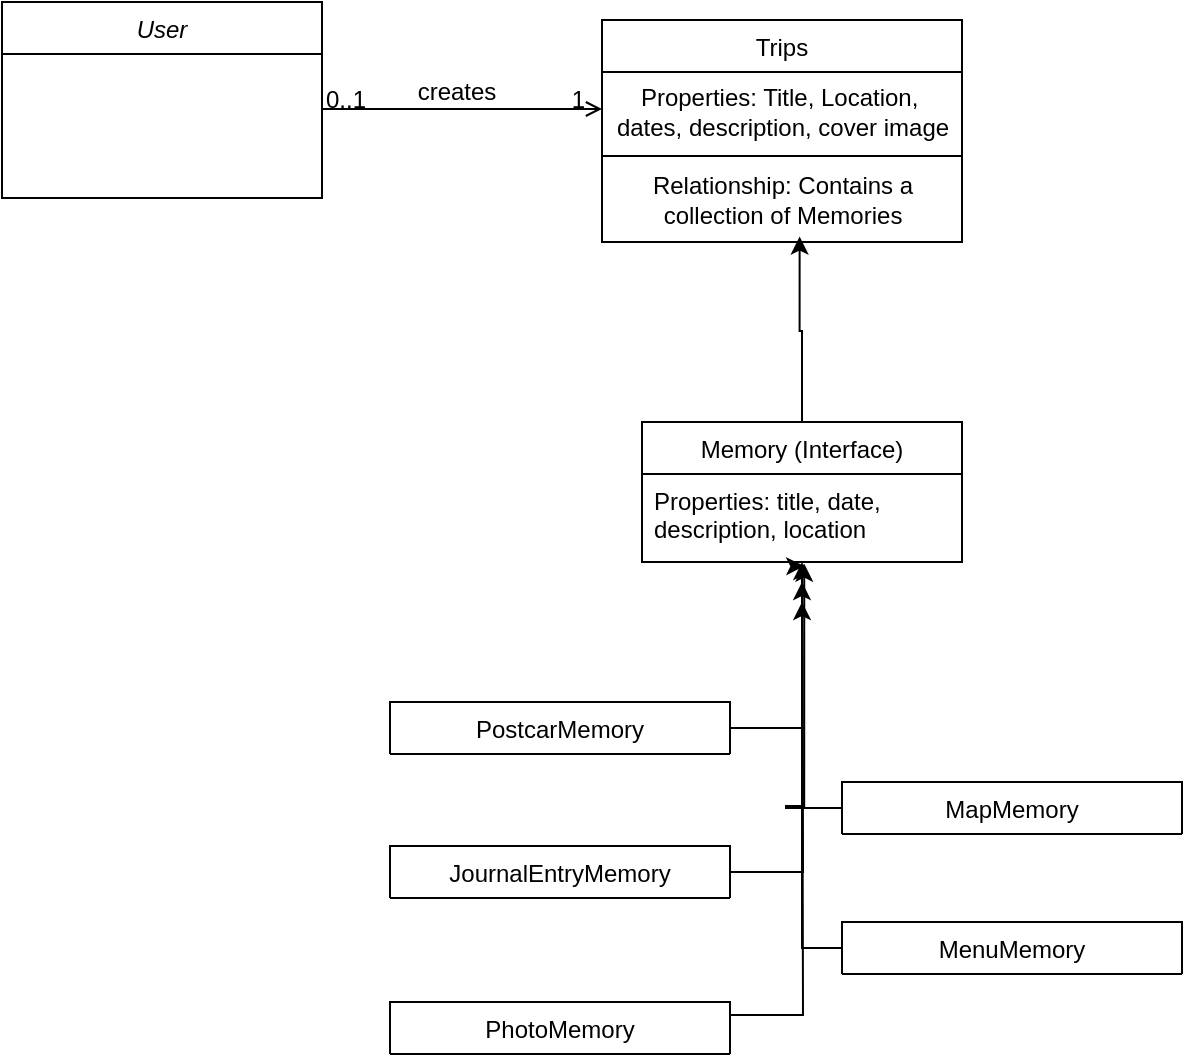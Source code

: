 <mxfile version="28.2.5">
  <diagram id="C5RBs43oDa-KdzZeNtuy" name="Page-1">
    <mxGraphModel dx="1113" dy="718" grid="1" gridSize="10" guides="1" tooltips="1" connect="1" arrows="1" fold="1" page="1" pageScale="1" pageWidth="827" pageHeight="1169" math="0" shadow="0">
      <root>
        <mxCell id="WIyWlLk6GJQsqaUBKTNV-0" />
        <mxCell id="WIyWlLk6GJQsqaUBKTNV-1" parent="WIyWlLk6GJQsqaUBKTNV-0" />
        <mxCell id="zkfFHV4jXpPFQw0GAbJ--0" value="User" style="swimlane;fontStyle=2;align=center;verticalAlign=top;childLayout=stackLayout;horizontal=1;startSize=26;horizontalStack=0;resizeParent=1;resizeLast=0;collapsible=1;marginBottom=0;rounded=0;shadow=0;strokeWidth=1;" parent="WIyWlLk6GJQsqaUBKTNV-1" vertex="1">
          <mxGeometry x="220" y="150" width="160" height="98" as="geometry">
            <mxRectangle x="230" y="140" width="160" height="26" as="alternateBounds" />
          </mxGeometry>
        </mxCell>
        <mxCell id="zkfFHV4jXpPFQw0GAbJ--17" value="Trips" style="swimlane;fontStyle=0;align=center;verticalAlign=top;childLayout=stackLayout;horizontal=1;startSize=26;horizontalStack=0;resizeParent=1;resizeLast=0;collapsible=1;marginBottom=0;rounded=0;shadow=0;strokeWidth=1;" parent="WIyWlLk6GJQsqaUBKTNV-1" vertex="1">
          <mxGeometry x="520" y="159" width="180" height="111" as="geometry">
            <mxRectangle x="550" y="140" width="160" height="26" as="alternateBounds" />
          </mxGeometry>
        </mxCell>
        <mxCell id="rh7LsQIKj_ZT8iEp_uq5-3" value="Properties: Title, Location,&amp;nbsp;&lt;br&gt;dates, description, cover image" style="text;html=1;align=center;verticalAlign=middle;resizable=0;points=[];autosize=1;strokeColor=none;fillColor=none;" vertex="1" parent="zkfFHV4jXpPFQw0GAbJ--17">
          <mxGeometry y="26" width="180" height="40" as="geometry" />
        </mxCell>
        <mxCell id="rh7LsQIKj_ZT8iEp_uq5-2" value="" style="line;html=1;strokeWidth=1;align=left;verticalAlign=middle;spacingTop=-1;spacingLeft=3;spacingRight=3;rotatable=0;labelPosition=right;points=[];portConstraint=eastwest;" vertex="1" parent="zkfFHV4jXpPFQw0GAbJ--17">
          <mxGeometry y="66" width="180" height="4" as="geometry" />
        </mxCell>
        <mxCell id="rh7LsQIKj_ZT8iEp_uq5-5" value="Relationship: Contains a &lt;br&gt;collection of Memories" style="text;html=1;align=center;verticalAlign=middle;resizable=0;points=[];autosize=1;strokeColor=none;fillColor=none;" vertex="1" parent="zkfFHV4jXpPFQw0GAbJ--17">
          <mxGeometry y="70" width="180" height="40" as="geometry" />
        </mxCell>
        <mxCell id="zkfFHV4jXpPFQw0GAbJ--26" value="" style="endArrow=open;shadow=0;strokeWidth=1;rounded=0;curved=0;endFill=1;edgeStyle=elbowEdgeStyle;elbow=vertical;" parent="WIyWlLk6GJQsqaUBKTNV-1" source="zkfFHV4jXpPFQw0GAbJ--0" target="zkfFHV4jXpPFQw0GAbJ--17" edge="1">
          <mxGeometry x="0.5" y="41" relative="1" as="geometry">
            <mxPoint x="380" y="192" as="sourcePoint" />
            <mxPoint x="540" y="192" as="targetPoint" />
            <mxPoint x="-40" y="32" as="offset" />
          </mxGeometry>
        </mxCell>
        <mxCell id="zkfFHV4jXpPFQw0GAbJ--27" value="0..1" style="resizable=0;align=left;verticalAlign=bottom;labelBackgroundColor=none;fontSize=12;" parent="zkfFHV4jXpPFQw0GAbJ--26" connectable="0" vertex="1">
          <mxGeometry x="-1" relative="1" as="geometry">
            <mxPoint y="4" as="offset" />
          </mxGeometry>
        </mxCell>
        <mxCell id="zkfFHV4jXpPFQw0GAbJ--28" value="1" style="resizable=0;align=right;verticalAlign=bottom;labelBackgroundColor=none;fontSize=12;" parent="zkfFHV4jXpPFQw0GAbJ--26" connectable="0" vertex="1">
          <mxGeometry x="1" relative="1" as="geometry">
            <mxPoint x="-7" y="4" as="offset" />
          </mxGeometry>
        </mxCell>
        <mxCell id="zkfFHV4jXpPFQw0GAbJ--29" value="creates" style="text;html=1;resizable=0;points=[];;align=center;verticalAlign=middle;labelBackgroundColor=none;rounded=0;shadow=0;strokeWidth=1;fontSize=12;" parent="zkfFHV4jXpPFQw0GAbJ--26" vertex="1" connectable="0">
          <mxGeometry x="0.5" y="49" relative="1" as="geometry">
            <mxPoint x="-38" y="40" as="offset" />
          </mxGeometry>
        </mxCell>
        <mxCell id="rh7LsQIKj_ZT8iEp_uq5-6" value="Memory (Interface)" style="swimlane;fontStyle=0;align=center;verticalAlign=top;childLayout=stackLayout;horizontal=1;startSize=26;horizontalStack=0;resizeParent=1;resizeLast=0;collapsible=1;marginBottom=0;rounded=0;shadow=0;strokeWidth=1;" vertex="1" parent="WIyWlLk6GJQsqaUBKTNV-1">
          <mxGeometry x="540" y="360" width="160" height="70" as="geometry">
            <mxRectangle x="340" y="380" width="170" height="26" as="alternateBounds" />
          </mxGeometry>
        </mxCell>
        <mxCell id="rh7LsQIKj_ZT8iEp_uq5-7" value="Properties: title, date, &#xa;description, location" style="text;align=left;verticalAlign=top;spacingLeft=4;spacingRight=4;overflow=hidden;rotatable=0;points=[[0,0.5],[1,0.5]];portConstraint=eastwest;" vertex="1" parent="rh7LsQIKj_ZT8iEp_uq5-6">
          <mxGeometry y="26" width="160" height="44" as="geometry" />
        </mxCell>
        <mxCell id="rh7LsQIKj_ZT8iEp_uq5-36" value="" style="edgeStyle=orthogonalEdgeStyle;rounded=0;orthogonalLoop=1;jettySize=auto;html=1;entryX=0.507;entryY=1.045;entryDx=0;entryDy=0;entryPerimeter=0;" edge="1" parent="WIyWlLk6GJQsqaUBKTNV-1" source="rh7LsQIKj_ZT8iEp_uq5-9" target="rh7LsQIKj_ZT8iEp_uq5-7">
          <mxGeometry relative="1" as="geometry">
            <Array as="points">
              <mxPoint x="620" y="513" />
              <mxPoint x="620" y="432" />
            </Array>
          </mxGeometry>
        </mxCell>
        <mxCell id="rh7LsQIKj_ZT8iEp_uq5-9" value="PostcarMemory" style="swimlane;fontStyle=0;align=center;verticalAlign=top;childLayout=stackLayout;horizontal=1;startSize=26;horizontalStack=0;resizeParent=1;resizeLast=0;collapsible=1;marginBottom=0;rounded=0;shadow=0;strokeWidth=1;" vertex="1" collapsed="1" parent="WIyWlLk6GJQsqaUBKTNV-1">
          <mxGeometry x="414" y="500" width="170" height="26" as="geometry">
            <mxRectangle x="410" y="500" width="160" height="60" as="alternateBounds" />
          </mxGeometry>
        </mxCell>
        <mxCell id="rh7LsQIKj_ZT8iEp_uq5-10" value="Salary" style="text;align=left;verticalAlign=top;spacingLeft=4;spacingRight=4;overflow=hidden;rotatable=0;points=[[0,0.5],[1,0.5]];portConstraint=eastwest;" vertex="1" parent="rh7LsQIKj_ZT8iEp_uq5-9">
          <mxGeometry y="26" width="160" height="26" as="geometry" />
        </mxCell>
        <mxCell id="rh7LsQIKj_ZT8iEp_uq5-44" style="edgeStyle=orthogonalEdgeStyle;rounded=0;orthogonalLoop=1;jettySize=auto;html=1;exitX=1;exitY=0.25;exitDx=0;exitDy=0;" edge="1" parent="WIyWlLk6GJQsqaUBKTNV-1" source="rh7LsQIKj_ZT8iEp_uq5-24">
          <mxGeometry relative="1" as="geometry">
            <mxPoint x="620" y="430" as="targetPoint" />
          </mxGeometry>
        </mxCell>
        <mxCell id="rh7LsQIKj_ZT8iEp_uq5-24" value="PhotoMemory" style="swimlane;fontStyle=0;align=center;verticalAlign=top;childLayout=stackLayout;horizontal=1;startSize=26;horizontalStack=0;resizeParent=1;resizeLast=0;collapsible=1;marginBottom=0;rounded=0;shadow=0;strokeWidth=1;" vertex="1" collapsed="1" parent="WIyWlLk6GJQsqaUBKTNV-1">
          <mxGeometry x="414" y="650" width="170" height="26" as="geometry">
            <mxRectangle x="480" y="610" width="160" height="60" as="alternateBounds" />
          </mxGeometry>
        </mxCell>
        <mxCell id="rh7LsQIKj_ZT8iEp_uq5-25" value="Salary" style="text;align=left;verticalAlign=top;spacingLeft=4;spacingRight=4;overflow=hidden;rotatable=0;points=[[0,0.5],[1,0.5]];portConstraint=eastwest;" vertex="1" parent="rh7LsQIKj_ZT8iEp_uq5-24">
          <mxGeometry y="26" width="160" height="26" as="geometry" />
        </mxCell>
        <mxCell id="rh7LsQIKj_ZT8iEp_uq5-42" style="edgeStyle=orthogonalEdgeStyle;rounded=0;orthogonalLoop=1;jettySize=auto;html=1;" edge="1" parent="WIyWlLk6GJQsqaUBKTNV-1" source="rh7LsQIKj_ZT8iEp_uq5-26">
          <mxGeometry relative="1" as="geometry">
            <mxPoint x="620" y="450" as="targetPoint" />
          </mxGeometry>
        </mxCell>
        <mxCell id="rh7LsQIKj_ZT8iEp_uq5-26" value="JournalEntryMemory" style="swimlane;fontStyle=0;align=center;verticalAlign=top;childLayout=stackLayout;horizontal=1;startSize=26;horizontalStack=0;resizeParent=1;resizeLast=0;collapsible=1;marginBottom=0;rounded=0;shadow=0;strokeWidth=1;" vertex="1" collapsed="1" parent="WIyWlLk6GJQsqaUBKTNV-1">
          <mxGeometry x="414" y="572" width="170" height="26" as="geometry">
            <mxRectangle x="490" y="570" width="160" height="60" as="alternateBounds" />
          </mxGeometry>
        </mxCell>
        <mxCell id="rh7LsQIKj_ZT8iEp_uq5-27" value="Salary" style="text;align=left;verticalAlign=top;spacingLeft=4;spacingRight=4;overflow=hidden;rotatable=0;points=[[0,0.5],[1,0.5]];portConstraint=eastwest;" vertex="1" parent="rh7LsQIKj_ZT8iEp_uq5-26">
          <mxGeometry y="26" width="160" height="26" as="geometry" />
        </mxCell>
        <mxCell id="rh7LsQIKj_ZT8iEp_uq5-37" value="MapMemory" style="swimlane;fontStyle=0;align=center;verticalAlign=top;childLayout=stackLayout;horizontal=1;startSize=26;horizontalStack=0;resizeParent=1;resizeLast=0;collapsible=1;marginBottom=0;rounded=0;shadow=0;strokeWidth=1;" vertex="1" collapsed="1" parent="rh7LsQIKj_ZT8iEp_uq5-26">
          <mxGeometry x="-24" y="-32" width="170" height="26" as="geometry">
            <mxRectangle x="650" y="500" width="160" height="60" as="alternateBounds" />
          </mxGeometry>
        </mxCell>
        <mxCell id="rh7LsQIKj_ZT8iEp_uq5-38" value="Salary" style="text;align=left;verticalAlign=top;spacingLeft=4;spacingRight=4;overflow=hidden;rotatable=0;points=[[0,0.5],[1,0.5]];portConstraint=eastwest;" vertex="1" parent="rh7LsQIKj_ZT8iEp_uq5-37">
          <mxGeometry y="26" width="160" height="26" as="geometry" />
        </mxCell>
        <mxCell id="rh7LsQIKj_ZT8iEp_uq5-39" value="PostcarMemory" style="swimlane;fontStyle=0;align=center;verticalAlign=top;childLayout=stackLayout;horizontal=1;startSize=26;horizontalStack=0;resizeParent=1;resizeLast=0;collapsible=1;marginBottom=0;rounded=0;shadow=0;strokeWidth=1;" vertex="1" collapsed="1" parent="rh7LsQIKj_ZT8iEp_uq5-37">
          <mxGeometry x="24" y="-40" width="170" height="26" as="geometry">
            <mxRectangle x="410" y="500" width="160" height="60" as="alternateBounds" />
          </mxGeometry>
        </mxCell>
        <mxCell id="rh7LsQIKj_ZT8iEp_uq5-40" value="Salary" style="text;align=left;verticalAlign=top;spacingLeft=4;spacingRight=4;overflow=hidden;rotatable=0;points=[[0,0.5],[1,0.5]];portConstraint=eastwest;" vertex="1" parent="rh7LsQIKj_ZT8iEp_uq5-39">
          <mxGeometry y="26" width="160" height="26" as="geometry" />
        </mxCell>
        <mxCell id="rh7LsQIKj_ZT8iEp_uq5-41" value="" style="edgeStyle=orthogonalEdgeStyle;rounded=0;orthogonalLoop=1;jettySize=auto;html=1;entryX=0.507;entryY=1.019;entryDx=0;entryDy=0;entryPerimeter=0;" edge="1" parent="WIyWlLk6GJQsqaUBKTNV-1" source="rh7LsQIKj_ZT8iEp_uq5-28" target="rh7LsQIKj_ZT8iEp_uq5-7">
          <mxGeometry relative="1" as="geometry">
            <Array as="points">
              <mxPoint x="612" y="553" />
              <mxPoint x="621" y="552" />
            </Array>
          </mxGeometry>
        </mxCell>
        <mxCell id="rh7LsQIKj_ZT8iEp_uq5-28" value="MapMemory" style="swimlane;fontStyle=0;align=center;verticalAlign=top;childLayout=stackLayout;horizontal=1;startSize=26;horizontalStack=0;resizeParent=1;resizeLast=0;collapsible=1;marginBottom=0;rounded=0;shadow=0;strokeWidth=1;" vertex="1" collapsed="1" parent="WIyWlLk6GJQsqaUBKTNV-1">
          <mxGeometry x="640" y="540" width="170" height="26" as="geometry">
            <mxRectangle x="650" y="500" width="160" height="60" as="alternateBounds" />
          </mxGeometry>
        </mxCell>
        <mxCell id="rh7LsQIKj_ZT8iEp_uq5-29" value="Salary" style="text;align=left;verticalAlign=top;spacingLeft=4;spacingRight=4;overflow=hidden;rotatable=0;points=[[0,0.5],[1,0.5]];portConstraint=eastwest;" vertex="1" parent="rh7LsQIKj_ZT8iEp_uq5-28">
          <mxGeometry y="26" width="160" height="26" as="geometry" />
        </mxCell>
        <mxCell id="rh7LsQIKj_ZT8iEp_uq5-34" value="PostcarMemory" style="swimlane;fontStyle=0;align=center;verticalAlign=top;childLayout=stackLayout;horizontal=1;startSize=26;horizontalStack=0;resizeParent=1;resizeLast=0;collapsible=1;marginBottom=0;rounded=0;shadow=0;strokeWidth=1;" vertex="1" collapsed="1" parent="rh7LsQIKj_ZT8iEp_uq5-28">
          <mxGeometry x="24" y="-40" width="170" height="26" as="geometry">
            <mxRectangle x="410" y="500" width="160" height="60" as="alternateBounds" />
          </mxGeometry>
        </mxCell>
        <mxCell id="rh7LsQIKj_ZT8iEp_uq5-35" value="Salary" style="text;align=left;verticalAlign=top;spacingLeft=4;spacingRight=4;overflow=hidden;rotatable=0;points=[[0,0.5],[1,0.5]];portConstraint=eastwest;" vertex="1" parent="rh7LsQIKj_ZT8iEp_uq5-34">
          <mxGeometry y="26" width="160" height="26" as="geometry" />
        </mxCell>
        <mxCell id="rh7LsQIKj_ZT8iEp_uq5-43" style="edgeStyle=orthogonalEdgeStyle;rounded=0;orthogonalLoop=1;jettySize=auto;html=1;exitX=0;exitY=0.5;exitDx=0;exitDy=0;" edge="1" parent="WIyWlLk6GJQsqaUBKTNV-1" source="rh7LsQIKj_ZT8iEp_uq5-32">
          <mxGeometry relative="1" as="geometry">
            <mxPoint x="620" y="440" as="targetPoint" />
          </mxGeometry>
        </mxCell>
        <mxCell id="rh7LsQIKj_ZT8iEp_uq5-32" value="MenuMemory" style="swimlane;fontStyle=0;align=center;verticalAlign=top;childLayout=stackLayout;horizontal=1;startSize=26;horizontalStack=0;resizeParent=1;resizeLast=0;collapsible=1;marginBottom=0;rounded=0;shadow=0;strokeWidth=1;" vertex="1" collapsed="1" parent="WIyWlLk6GJQsqaUBKTNV-1">
          <mxGeometry x="640" y="610" width="170" height="26" as="geometry">
            <mxRectangle x="700" y="620" width="160" height="60" as="alternateBounds" />
          </mxGeometry>
        </mxCell>
        <mxCell id="rh7LsQIKj_ZT8iEp_uq5-33" value="Salary" style="text;align=left;verticalAlign=top;spacingLeft=4;spacingRight=4;overflow=hidden;rotatable=0;points=[[0,0.5],[1,0.5]];portConstraint=eastwest;" vertex="1" parent="rh7LsQIKj_ZT8iEp_uq5-32">
          <mxGeometry y="26" width="160" height="26" as="geometry" />
        </mxCell>
        <mxCell id="rh7LsQIKj_ZT8iEp_uq5-46" style="edgeStyle=orthogonalEdgeStyle;rounded=0;orthogonalLoop=1;jettySize=auto;html=1;entryX=0.549;entryY=0.957;entryDx=0;entryDy=0;entryPerimeter=0;" edge="1" parent="WIyWlLk6GJQsqaUBKTNV-1" source="rh7LsQIKj_ZT8iEp_uq5-6" target="rh7LsQIKj_ZT8iEp_uq5-5">
          <mxGeometry relative="1" as="geometry" />
        </mxCell>
      </root>
    </mxGraphModel>
  </diagram>
</mxfile>
